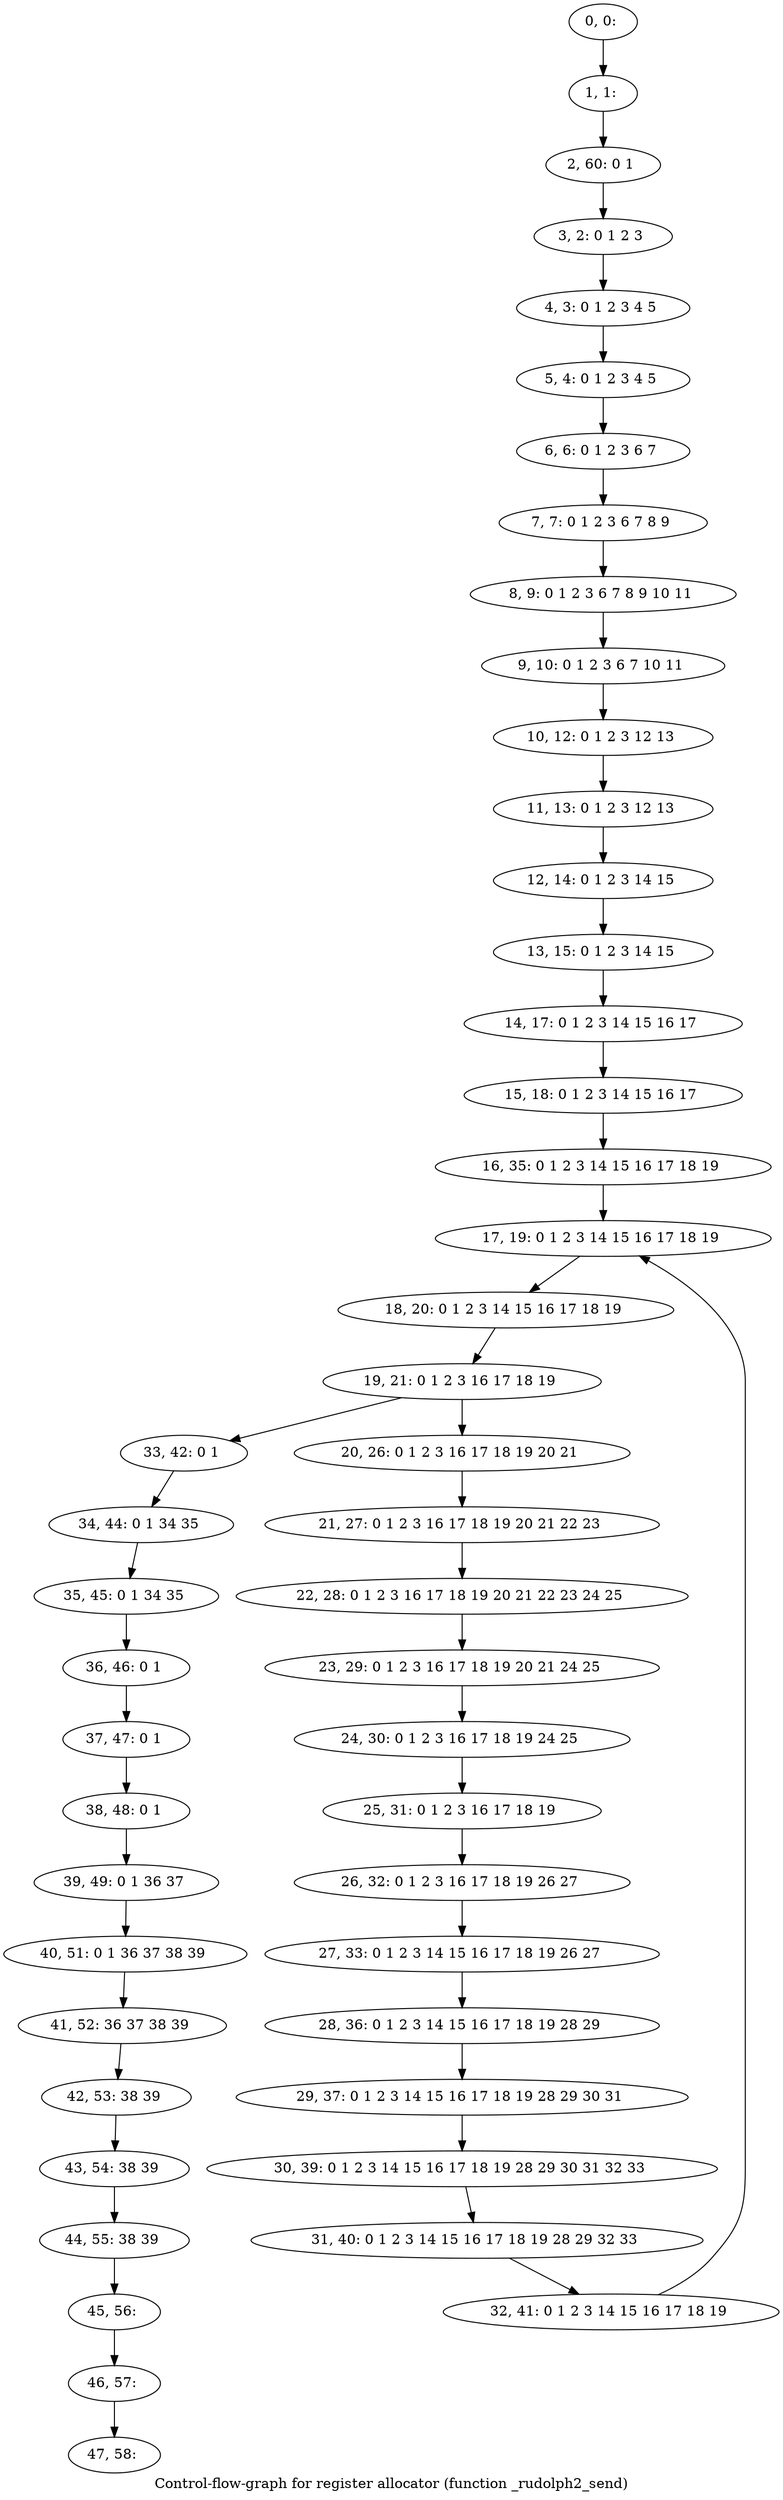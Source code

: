 digraph G {
graph [label="Control-flow-graph for register allocator (function _rudolph2_send)"]
0[label="0, 0: "];
1[label="1, 1: "];
2[label="2, 60: 0 1 "];
3[label="3, 2: 0 1 2 3 "];
4[label="4, 3: 0 1 2 3 4 5 "];
5[label="5, 4: 0 1 2 3 4 5 "];
6[label="6, 6: 0 1 2 3 6 7 "];
7[label="7, 7: 0 1 2 3 6 7 8 9 "];
8[label="8, 9: 0 1 2 3 6 7 8 9 10 11 "];
9[label="9, 10: 0 1 2 3 6 7 10 11 "];
10[label="10, 12: 0 1 2 3 12 13 "];
11[label="11, 13: 0 1 2 3 12 13 "];
12[label="12, 14: 0 1 2 3 14 15 "];
13[label="13, 15: 0 1 2 3 14 15 "];
14[label="14, 17: 0 1 2 3 14 15 16 17 "];
15[label="15, 18: 0 1 2 3 14 15 16 17 "];
16[label="16, 35: 0 1 2 3 14 15 16 17 18 19 "];
17[label="17, 19: 0 1 2 3 14 15 16 17 18 19 "];
18[label="18, 20: 0 1 2 3 14 15 16 17 18 19 "];
19[label="19, 21: 0 1 2 3 16 17 18 19 "];
20[label="20, 26: 0 1 2 3 16 17 18 19 20 21 "];
21[label="21, 27: 0 1 2 3 16 17 18 19 20 21 22 23 "];
22[label="22, 28: 0 1 2 3 16 17 18 19 20 21 22 23 24 25 "];
23[label="23, 29: 0 1 2 3 16 17 18 19 20 21 24 25 "];
24[label="24, 30: 0 1 2 3 16 17 18 19 24 25 "];
25[label="25, 31: 0 1 2 3 16 17 18 19 "];
26[label="26, 32: 0 1 2 3 16 17 18 19 26 27 "];
27[label="27, 33: 0 1 2 3 14 15 16 17 18 19 26 27 "];
28[label="28, 36: 0 1 2 3 14 15 16 17 18 19 28 29 "];
29[label="29, 37: 0 1 2 3 14 15 16 17 18 19 28 29 30 31 "];
30[label="30, 39: 0 1 2 3 14 15 16 17 18 19 28 29 30 31 32 33 "];
31[label="31, 40: 0 1 2 3 14 15 16 17 18 19 28 29 32 33 "];
32[label="32, 41: 0 1 2 3 14 15 16 17 18 19 "];
33[label="33, 42: 0 1 "];
34[label="34, 44: 0 1 34 35 "];
35[label="35, 45: 0 1 34 35 "];
36[label="36, 46: 0 1 "];
37[label="37, 47: 0 1 "];
38[label="38, 48: 0 1 "];
39[label="39, 49: 0 1 36 37 "];
40[label="40, 51: 0 1 36 37 38 39 "];
41[label="41, 52: 36 37 38 39 "];
42[label="42, 53: 38 39 "];
43[label="43, 54: 38 39 "];
44[label="44, 55: 38 39 "];
45[label="45, 56: "];
46[label="46, 57: "];
47[label="47, 58: "];
0->1 ;
1->2 ;
2->3 ;
3->4 ;
4->5 ;
5->6 ;
6->7 ;
7->8 ;
8->9 ;
9->10 ;
10->11 ;
11->12 ;
12->13 ;
13->14 ;
14->15 ;
15->16 ;
16->17 ;
17->18 ;
18->19 ;
19->20 ;
19->33 ;
20->21 ;
21->22 ;
22->23 ;
23->24 ;
24->25 ;
25->26 ;
26->27 ;
27->28 ;
28->29 ;
29->30 ;
30->31 ;
31->32 ;
32->17 ;
33->34 ;
34->35 ;
35->36 ;
36->37 ;
37->38 ;
38->39 ;
39->40 ;
40->41 ;
41->42 ;
42->43 ;
43->44 ;
44->45 ;
45->46 ;
46->47 ;
}
